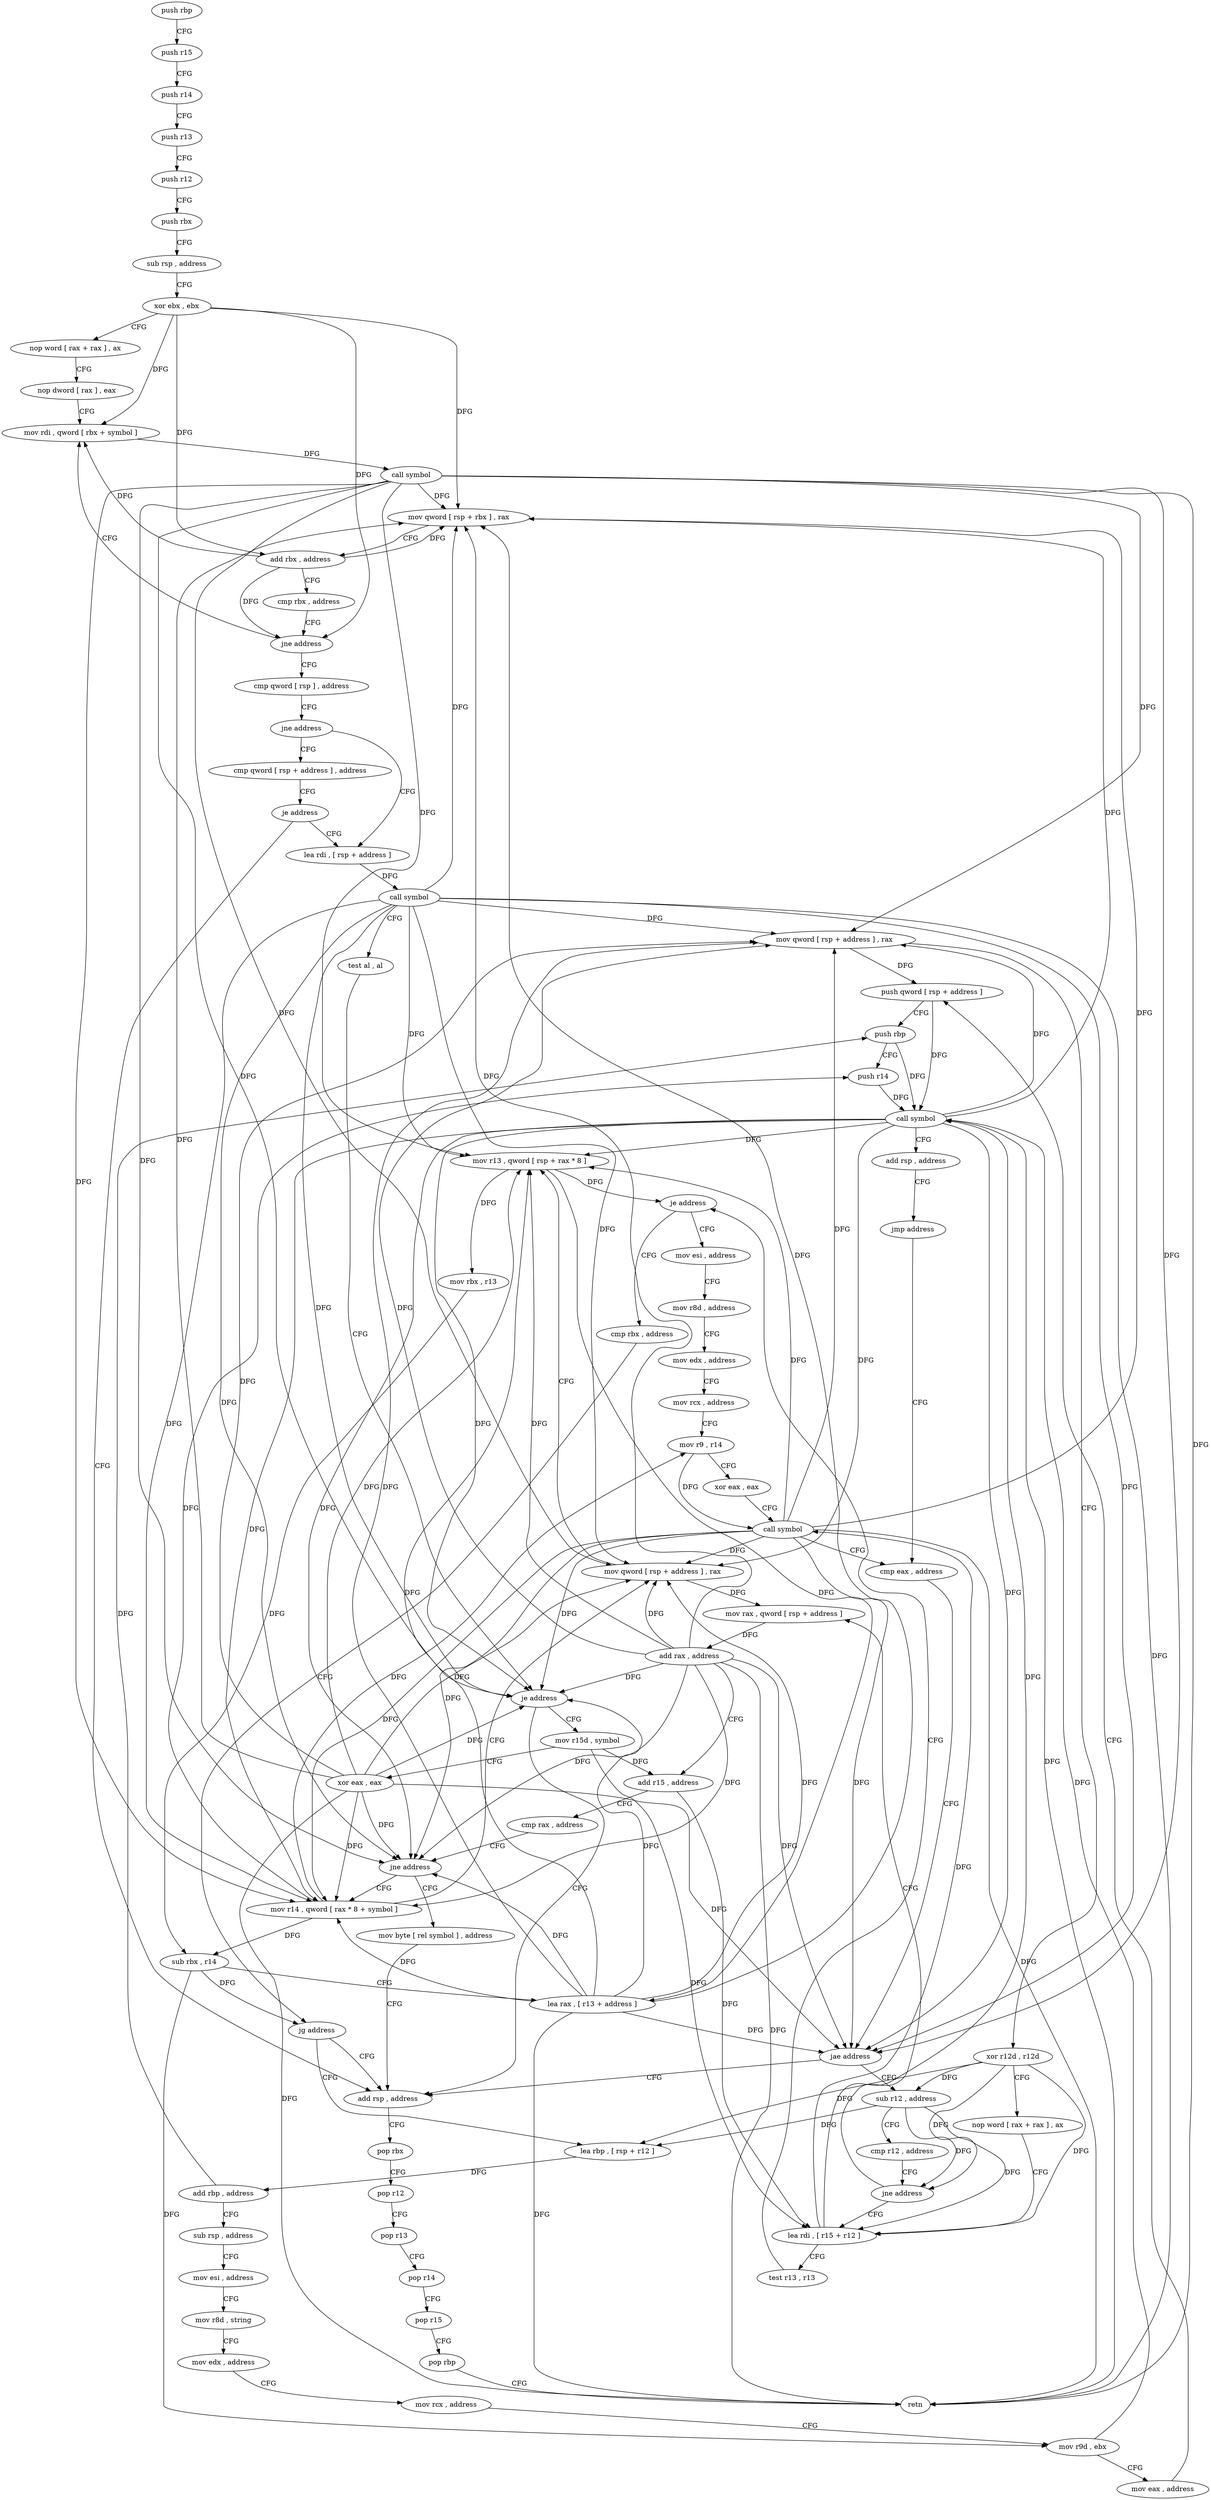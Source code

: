 digraph "func" {
"4219216" [label = "push rbp" ]
"4219217" [label = "push r15" ]
"4219219" [label = "push r14" ]
"4219221" [label = "push r13" ]
"4219223" [label = "push r12" ]
"4219225" [label = "push rbx" ]
"4219226" [label = "sub rsp , address" ]
"4219233" [label = "xor ebx , ebx" ]
"4219235" [label = "nop word [ rax + rax ] , ax" ]
"4219245" [label = "nop dword [ rax ] , eax" ]
"4219248" [label = "mov rdi , qword [ rbx + symbol ]" ]
"4219255" [label = "call symbol" ]
"4219260" [label = "mov qword [ rsp + rbx ] , rax" ]
"4219264" [label = "add rbx , address" ]
"4219268" [label = "cmp rbx , address" ]
"4219272" [label = "jne address" ]
"4219274" [label = "cmp qword [ rsp ] , address" ]
"4219279" [label = "jne address" ]
"4219293" [label = "lea rdi , [ rsp + address ]" ]
"4219281" [label = "cmp qword [ rsp + address ] , address" ]
"4219298" [label = "call symbol" ]
"4219303" [label = "test al , al" ]
"4219305" [label = "je address" ]
"4219546" [label = "add rsp , address" ]
"4219311" [label = "mov r15d , symbol" ]
"4219287" [label = "je address" ]
"4219553" [label = "pop rbx" ]
"4219554" [label = "pop r12" ]
"4219556" [label = "pop r13" ]
"4219558" [label = "pop r14" ]
"4219560" [label = "pop r15" ]
"4219562" [label = "pop rbp" ]
"4219563" [label = "retn" ]
"4219317" [label = "xor eax , eax" ]
"4219319" [label = "mov r14 , qword [ rax * 8 + symbol ]" ]
"4219456" [label = "mov esi , address" ]
"4219461" [label = "mov r8d , address" ]
"4219467" [label = "mov edx , address" ]
"4219472" [label = "mov rcx , address" ]
"4219479" [label = "mov r9 , r14" ]
"4219482" [label = "xor eax , eax" ]
"4219484" [label = "call symbol" ]
"4219489" [label = "cmp eax , address" ]
"4219369" [label = "cmp rbx , address" ]
"4219376" [label = "jg address" ]
"4219382" [label = "lea rbp , [ rsp + r12 ]" ]
"4219496" [label = "sub r12 , address" ]
"4219500" [label = "cmp r12 , address" ]
"4219507" [label = "jne address" ]
"4219360" [label = "lea rdi , [ r15 + r12 ]" ]
"4219513" [label = "mov rax , qword [ rsp + address ]" ]
"4219386" [label = "add rbp , address" ]
"4219390" [label = "sub rsp , address" ]
"4219394" [label = "mov esi , address" ]
"4219399" [label = "mov r8d , string" ]
"4219405" [label = "mov edx , address" ]
"4219410" [label = "mov rcx , address" ]
"4219417" [label = "mov r9d , ebx" ]
"4219420" [label = "mov eax , address" ]
"4219425" [label = "push qword [ rsp + address ]" ]
"4219429" [label = "push rbp" ]
"4219430" [label = "push r14" ]
"4219432" [label = "call symbol" ]
"4219437" [label = "add rsp , address" ]
"4219441" [label = "jmp address" ]
"4219364" [label = "test r13 , r13" ]
"4219367" [label = "je address" ]
"4219518" [label = "add rax , address" ]
"4219522" [label = "add r15 , address" ]
"4219529" [label = "cmp rax , address" ]
"4219533" [label = "jne address" ]
"4219539" [label = "mov byte [ rel symbol ] , address" ]
"4219494" [label = "jae address" ]
"4219327" [label = "mov qword [ rsp + address ] , rax" ]
"4219332" [label = "mov r13 , qword [ rsp + rax * 8 ]" ]
"4219336" [label = "mov rbx , r13" ]
"4219339" [label = "sub rbx , r14" ]
"4219342" [label = "lea rax , [ r13 + address ]" ]
"4219346" [label = "mov qword [ rsp + address ] , rax" ]
"4219351" [label = "xor r12d , r12d" ]
"4219354" [label = "nop word [ rax + rax ] , ax" ]
"4219216" -> "4219217" [ label = "CFG" ]
"4219217" -> "4219219" [ label = "CFG" ]
"4219219" -> "4219221" [ label = "CFG" ]
"4219221" -> "4219223" [ label = "CFG" ]
"4219223" -> "4219225" [ label = "CFG" ]
"4219225" -> "4219226" [ label = "CFG" ]
"4219226" -> "4219233" [ label = "CFG" ]
"4219233" -> "4219235" [ label = "CFG" ]
"4219233" -> "4219248" [ label = "DFG" ]
"4219233" -> "4219260" [ label = "DFG" ]
"4219233" -> "4219264" [ label = "DFG" ]
"4219233" -> "4219272" [ label = "DFG" ]
"4219235" -> "4219245" [ label = "CFG" ]
"4219245" -> "4219248" [ label = "CFG" ]
"4219248" -> "4219255" [ label = "DFG" ]
"4219255" -> "4219260" [ label = "DFG" ]
"4219255" -> "4219305" [ label = "DFG" ]
"4219255" -> "4219563" [ label = "DFG" ]
"4219255" -> "4219319" [ label = "DFG" ]
"4219255" -> "4219327" [ label = "DFG" ]
"4219255" -> "4219332" [ label = "DFG" ]
"4219255" -> "4219346" [ label = "DFG" ]
"4219255" -> "4219494" [ label = "DFG" ]
"4219255" -> "4219533" [ label = "DFG" ]
"4219260" -> "4219264" [ label = "CFG" ]
"4219264" -> "4219268" [ label = "CFG" ]
"4219264" -> "4219248" [ label = "DFG" ]
"4219264" -> "4219260" [ label = "DFG" ]
"4219264" -> "4219272" [ label = "DFG" ]
"4219268" -> "4219272" [ label = "CFG" ]
"4219272" -> "4219248" [ label = "CFG" ]
"4219272" -> "4219274" [ label = "CFG" ]
"4219274" -> "4219279" [ label = "CFG" ]
"4219279" -> "4219293" [ label = "CFG" ]
"4219279" -> "4219281" [ label = "CFG" ]
"4219293" -> "4219298" [ label = "DFG" ]
"4219281" -> "4219287" [ label = "CFG" ]
"4219298" -> "4219303" [ label = "CFG" ]
"4219298" -> "4219260" [ label = "DFG" ]
"4219298" -> "4219305" [ label = "DFG" ]
"4219298" -> "4219563" [ label = "DFG" ]
"4219298" -> "4219319" [ label = "DFG" ]
"4219298" -> "4219327" [ label = "DFG" ]
"4219298" -> "4219332" [ label = "DFG" ]
"4219298" -> "4219346" [ label = "DFG" ]
"4219298" -> "4219494" [ label = "DFG" ]
"4219298" -> "4219533" [ label = "DFG" ]
"4219303" -> "4219305" [ label = "CFG" ]
"4219305" -> "4219546" [ label = "CFG" ]
"4219305" -> "4219311" [ label = "CFG" ]
"4219546" -> "4219553" [ label = "CFG" ]
"4219311" -> "4219317" [ label = "CFG" ]
"4219311" -> "4219360" [ label = "DFG" ]
"4219311" -> "4219522" [ label = "DFG" ]
"4219287" -> "4219546" [ label = "CFG" ]
"4219287" -> "4219293" [ label = "CFG" ]
"4219553" -> "4219554" [ label = "CFG" ]
"4219554" -> "4219556" [ label = "CFG" ]
"4219556" -> "4219558" [ label = "CFG" ]
"4219558" -> "4219560" [ label = "CFG" ]
"4219560" -> "4219562" [ label = "CFG" ]
"4219562" -> "4219563" [ label = "CFG" ]
"4219317" -> "4219319" [ label = "DFG" ]
"4219317" -> "4219260" [ label = "DFG" ]
"4219317" -> "4219305" [ label = "DFG" ]
"4219317" -> "4219563" [ label = "DFG" ]
"4219317" -> "4219327" [ label = "DFG" ]
"4219317" -> "4219332" [ label = "DFG" ]
"4219317" -> "4219346" [ label = "DFG" ]
"4219317" -> "4219494" [ label = "DFG" ]
"4219317" -> "4219533" [ label = "DFG" ]
"4219319" -> "4219327" [ label = "CFG" ]
"4219319" -> "4219339" [ label = "DFG" ]
"4219319" -> "4219479" [ label = "DFG" ]
"4219319" -> "4219430" [ label = "DFG" ]
"4219456" -> "4219461" [ label = "CFG" ]
"4219461" -> "4219467" [ label = "CFG" ]
"4219467" -> "4219472" [ label = "CFG" ]
"4219472" -> "4219479" [ label = "CFG" ]
"4219479" -> "4219482" [ label = "CFG" ]
"4219479" -> "4219484" [ label = "DFG" ]
"4219482" -> "4219484" [ label = "CFG" ]
"4219484" -> "4219489" [ label = "CFG" ]
"4219484" -> "4219260" [ label = "DFG" ]
"4219484" -> "4219305" [ label = "DFG" ]
"4219484" -> "4219319" [ label = "DFG" ]
"4219484" -> "4219327" [ label = "DFG" ]
"4219484" -> "4219332" [ label = "DFG" ]
"4219484" -> "4219346" [ label = "DFG" ]
"4219484" -> "4219563" [ label = "DFG" ]
"4219484" -> "4219494" [ label = "DFG" ]
"4219484" -> "4219533" [ label = "DFG" ]
"4219489" -> "4219494" [ label = "CFG" ]
"4219369" -> "4219376" [ label = "CFG" ]
"4219376" -> "4219546" [ label = "CFG" ]
"4219376" -> "4219382" [ label = "CFG" ]
"4219382" -> "4219386" [ label = "DFG" ]
"4219496" -> "4219500" [ label = "CFG" ]
"4219496" -> "4219360" [ label = "DFG" ]
"4219496" -> "4219382" [ label = "DFG" ]
"4219496" -> "4219507" [ label = "DFG" ]
"4219500" -> "4219507" [ label = "CFG" ]
"4219507" -> "4219360" [ label = "CFG" ]
"4219507" -> "4219513" [ label = "CFG" ]
"4219360" -> "4219364" [ label = "CFG" ]
"4219360" -> "4219484" [ label = "DFG" ]
"4219360" -> "4219432" [ label = "DFG" ]
"4219513" -> "4219518" [ label = "DFG" ]
"4219386" -> "4219390" [ label = "CFG" ]
"4219386" -> "4219429" [ label = "DFG" ]
"4219390" -> "4219394" [ label = "CFG" ]
"4219394" -> "4219399" [ label = "CFG" ]
"4219399" -> "4219405" [ label = "CFG" ]
"4219405" -> "4219410" [ label = "CFG" ]
"4219410" -> "4219417" [ label = "CFG" ]
"4219417" -> "4219420" [ label = "CFG" ]
"4219417" -> "4219432" [ label = "DFG" ]
"4219420" -> "4219425" [ label = "CFG" ]
"4219425" -> "4219429" [ label = "CFG" ]
"4219425" -> "4219432" [ label = "DFG" ]
"4219429" -> "4219430" [ label = "CFG" ]
"4219429" -> "4219432" [ label = "DFG" ]
"4219430" -> "4219432" [ label = "DFG" ]
"4219432" -> "4219437" [ label = "CFG" ]
"4219432" -> "4219260" [ label = "DFG" ]
"4219432" -> "4219305" [ label = "DFG" ]
"4219432" -> "4219319" [ label = "DFG" ]
"4219432" -> "4219327" [ label = "DFG" ]
"4219432" -> "4219332" [ label = "DFG" ]
"4219432" -> "4219346" [ label = "DFG" ]
"4219432" -> "4219494" [ label = "DFG" ]
"4219432" -> "4219563" [ label = "DFG" ]
"4219432" -> "4219533" [ label = "DFG" ]
"4219437" -> "4219441" [ label = "CFG" ]
"4219441" -> "4219489" [ label = "CFG" ]
"4219364" -> "4219367" [ label = "CFG" ]
"4219367" -> "4219456" [ label = "CFG" ]
"4219367" -> "4219369" [ label = "CFG" ]
"4219518" -> "4219522" [ label = "CFG" ]
"4219518" -> "4219260" [ label = "DFG" ]
"4219518" -> "4219305" [ label = "DFG" ]
"4219518" -> "4219319" [ label = "DFG" ]
"4219518" -> "4219327" [ label = "DFG" ]
"4219518" -> "4219332" [ label = "DFG" ]
"4219518" -> "4219346" [ label = "DFG" ]
"4219518" -> "4219494" [ label = "DFG" ]
"4219518" -> "4219563" [ label = "DFG" ]
"4219518" -> "4219533" [ label = "DFG" ]
"4219522" -> "4219529" [ label = "CFG" ]
"4219522" -> "4219360" [ label = "DFG" ]
"4219529" -> "4219533" [ label = "CFG" ]
"4219533" -> "4219319" [ label = "CFG" ]
"4219533" -> "4219539" [ label = "CFG" ]
"4219539" -> "4219546" [ label = "CFG" ]
"4219494" -> "4219546" [ label = "CFG" ]
"4219494" -> "4219496" [ label = "CFG" ]
"4219327" -> "4219332" [ label = "CFG" ]
"4219327" -> "4219513" [ label = "DFG" ]
"4219332" -> "4219336" [ label = "DFG" ]
"4219332" -> "4219342" [ label = "DFG" ]
"4219332" -> "4219367" [ label = "DFG" ]
"4219336" -> "4219339" [ label = "DFG" ]
"4219339" -> "4219342" [ label = "CFG" ]
"4219339" -> "4219376" [ label = "DFG" ]
"4219339" -> "4219417" [ label = "DFG" ]
"4219342" -> "4219346" [ label = "DFG" ]
"4219342" -> "4219260" [ label = "DFG" ]
"4219342" -> "4219305" [ label = "DFG" ]
"4219342" -> "4219319" [ label = "DFG" ]
"4219342" -> "4219327" [ label = "DFG" ]
"4219342" -> "4219332" [ label = "DFG" ]
"4219342" -> "4219563" [ label = "DFG" ]
"4219342" -> "4219494" [ label = "DFG" ]
"4219342" -> "4219533" [ label = "DFG" ]
"4219346" -> "4219351" [ label = "CFG" ]
"4219346" -> "4219425" [ label = "DFG" ]
"4219351" -> "4219354" [ label = "CFG" ]
"4219351" -> "4219360" [ label = "DFG" ]
"4219351" -> "4219382" [ label = "DFG" ]
"4219351" -> "4219496" [ label = "DFG" ]
"4219351" -> "4219507" [ label = "DFG" ]
"4219354" -> "4219360" [ label = "CFG" ]
}
